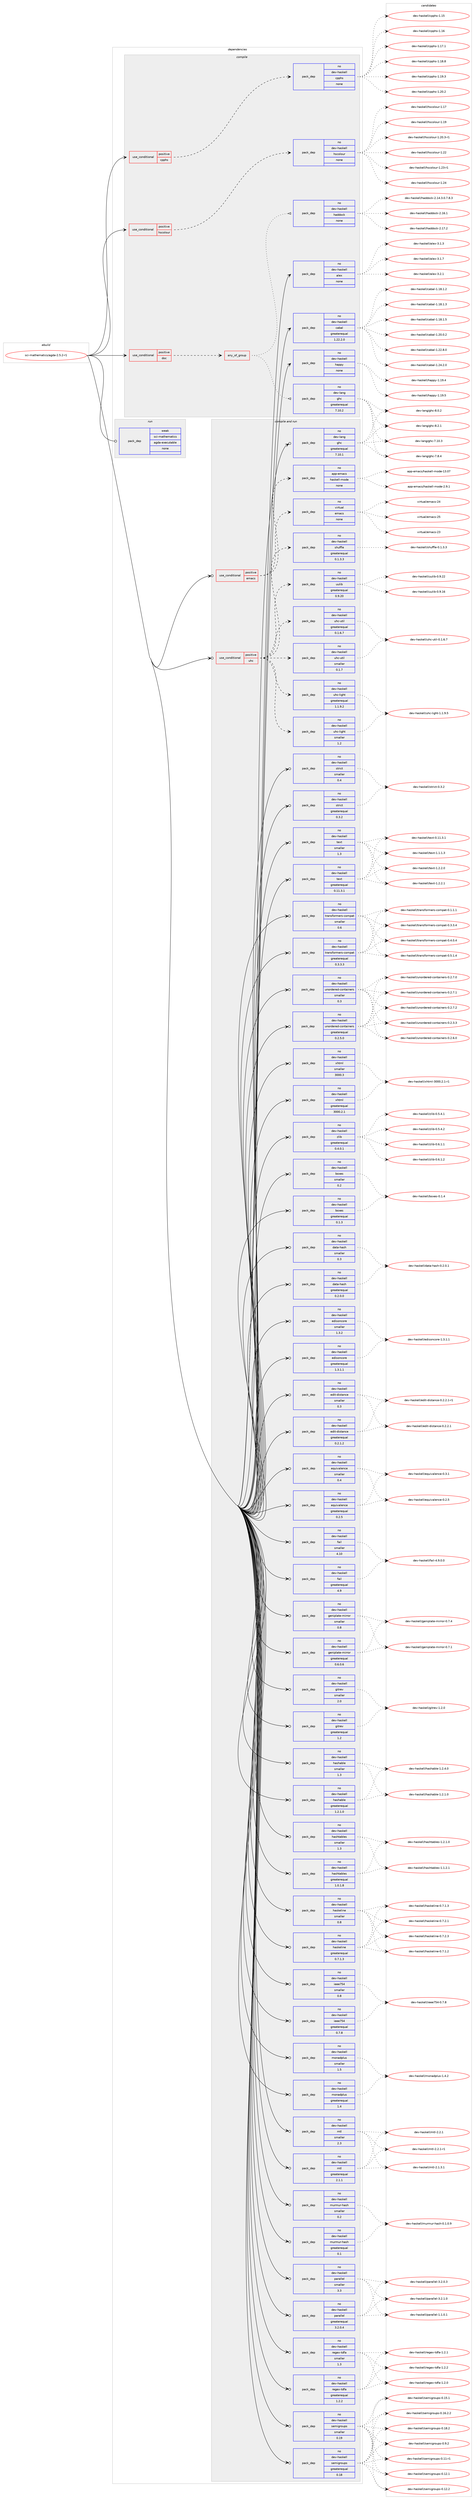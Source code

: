 digraph prolog {

# *************
# Graph options
# *************

newrank=true;
concentrate=true;
compound=true;
graph [rankdir=LR,fontname=Helvetica,fontsize=10,ranksep=1.5];#, ranksep=2.5, nodesep=0.2];
edge  [arrowhead=vee];
node  [fontname=Helvetica,fontsize=10];

# **********
# The ebuild
# **********

subgraph cluster_leftcol {
color=gray;
rank=same;
label=<<i>ebuild</i>>;
id [label="sci-mathematics/agda-2.5.2-r1", color=red, width=4, href="../sci-mathematics/agda-2.5.2-r1.svg"];
}

# ****************
# The dependencies
# ****************

subgraph cluster_midcol {
color=gray;
label=<<i>dependencies</i>>;
subgraph cluster_compile {
fillcolor="#eeeeee";
style=filled;
label=<<i>compile</i>>;
subgraph cond111259 {
dependency454657 [label=<<TABLE BORDER="0" CELLBORDER="1" CELLSPACING="0" CELLPADDING="4"><TR><TD ROWSPAN="3" CELLPADDING="10">use_conditional</TD></TR><TR><TD>positive</TD></TR><TR><TD>cpphs</TD></TR></TABLE>>, shape=none, color=red];
subgraph pack335450 {
dependency454658 [label=<<TABLE BORDER="0" CELLBORDER="1" CELLSPACING="0" CELLPADDING="4" WIDTH="220"><TR><TD ROWSPAN="6" CELLPADDING="30">pack_dep</TD></TR><TR><TD WIDTH="110">no</TD></TR><TR><TD>dev-haskell</TD></TR><TR><TD>cpphs</TD></TR><TR><TD>none</TD></TR><TR><TD></TD></TR></TABLE>>, shape=none, color=blue];
}
dependency454657:e -> dependency454658:w [weight=20,style="dashed",arrowhead="vee"];
}
id:e -> dependency454657:w [weight=20,style="solid",arrowhead="vee"];
subgraph cond111260 {
dependency454659 [label=<<TABLE BORDER="0" CELLBORDER="1" CELLSPACING="0" CELLPADDING="4"><TR><TD ROWSPAN="3" CELLPADDING="10">use_conditional</TD></TR><TR><TD>positive</TD></TR><TR><TD>doc</TD></TR></TABLE>>, shape=none, color=red];
subgraph any7699 {
dependency454660 [label=<<TABLE BORDER="0" CELLBORDER="1" CELLSPACING="0" CELLPADDING="4"><TR><TD CELLPADDING="10">any_of_group</TD></TR></TABLE>>, shape=none, color=red];subgraph pack335451 {
dependency454661 [label=<<TABLE BORDER="0" CELLBORDER="1" CELLSPACING="0" CELLPADDING="4" WIDTH="220"><TR><TD ROWSPAN="6" CELLPADDING="30">pack_dep</TD></TR><TR><TD WIDTH="110">no</TD></TR><TR><TD>dev-haskell</TD></TR><TR><TD>haddock</TD></TR><TR><TD>none</TD></TR><TR><TD></TD></TR></TABLE>>, shape=none, color=blue];
}
dependency454660:e -> dependency454661:w [weight=20,style="dotted",arrowhead="oinv"];
subgraph pack335452 {
dependency454662 [label=<<TABLE BORDER="0" CELLBORDER="1" CELLSPACING="0" CELLPADDING="4" WIDTH="220"><TR><TD ROWSPAN="6" CELLPADDING="30">pack_dep</TD></TR><TR><TD WIDTH="110">no</TD></TR><TR><TD>dev-lang</TD></TR><TR><TD>ghc</TD></TR><TR><TD>greaterequal</TD></TR><TR><TD>7.10.2</TD></TR></TABLE>>, shape=none, color=blue];
}
dependency454660:e -> dependency454662:w [weight=20,style="dotted",arrowhead="oinv"];
}
dependency454659:e -> dependency454660:w [weight=20,style="dashed",arrowhead="vee"];
}
id:e -> dependency454659:w [weight=20,style="solid",arrowhead="vee"];
subgraph cond111261 {
dependency454663 [label=<<TABLE BORDER="0" CELLBORDER="1" CELLSPACING="0" CELLPADDING="4"><TR><TD ROWSPAN="3" CELLPADDING="10">use_conditional</TD></TR><TR><TD>positive</TD></TR><TR><TD>hscolour</TD></TR></TABLE>>, shape=none, color=red];
subgraph pack335453 {
dependency454664 [label=<<TABLE BORDER="0" CELLBORDER="1" CELLSPACING="0" CELLPADDING="4" WIDTH="220"><TR><TD ROWSPAN="6" CELLPADDING="30">pack_dep</TD></TR><TR><TD WIDTH="110">no</TD></TR><TR><TD>dev-haskell</TD></TR><TR><TD>hscolour</TD></TR><TR><TD>none</TD></TR><TR><TD></TD></TR></TABLE>>, shape=none, color=blue];
}
dependency454663:e -> dependency454664:w [weight=20,style="dashed",arrowhead="vee"];
}
id:e -> dependency454663:w [weight=20,style="solid",arrowhead="vee"];
subgraph pack335454 {
dependency454665 [label=<<TABLE BORDER="0" CELLBORDER="1" CELLSPACING="0" CELLPADDING="4" WIDTH="220"><TR><TD ROWSPAN="6" CELLPADDING="30">pack_dep</TD></TR><TR><TD WIDTH="110">no</TD></TR><TR><TD>dev-haskell</TD></TR><TR><TD>alex</TD></TR><TR><TD>none</TD></TR><TR><TD></TD></TR></TABLE>>, shape=none, color=blue];
}
id:e -> dependency454665:w [weight=20,style="solid",arrowhead="vee"];
subgraph pack335455 {
dependency454666 [label=<<TABLE BORDER="0" CELLBORDER="1" CELLSPACING="0" CELLPADDING="4" WIDTH="220"><TR><TD ROWSPAN="6" CELLPADDING="30">pack_dep</TD></TR><TR><TD WIDTH="110">no</TD></TR><TR><TD>dev-haskell</TD></TR><TR><TD>cabal</TD></TR><TR><TD>greaterequal</TD></TR><TR><TD>1.22.2.0</TD></TR></TABLE>>, shape=none, color=blue];
}
id:e -> dependency454666:w [weight=20,style="solid",arrowhead="vee"];
subgraph pack335456 {
dependency454667 [label=<<TABLE BORDER="0" CELLBORDER="1" CELLSPACING="0" CELLPADDING="4" WIDTH="220"><TR><TD ROWSPAN="6" CELLPADDING="30">pack_dep</TD></TR><TR><TD WIDTH="110">no</TD></TR><TR><TD>dev-haskell</TD></TR><TR><TD>happy</TD></TR><TR><TD>none</TD></TR><TR><TD></TD></TR></TABLE>>, shape=none, color=blue];
}
id:e -> dependency454667:w [weight=20,style="solid",arrowhead="vee"];
}
subgraph cluster_compileandrun {
fillcolor="#eeeeee";
style=filled;
label=<<i>compile and run</i>>;
subgraph cond111262 {
dependency454668 [label=<<TABLE BORDER="0" CELLBORDER="1" CELLSPACING="0" CELLPADDING="4"><TR><TD ROWSPAN="3" CELLPADDING="10">use_conditional</TD></TR><TR><TD>positive</TD></TR><TR><TD>emacs</TD></TR></TABLE>>, shape=none, color=red];
subgraph pack335457 {
dependency454669 [label=<<TABLE BORDER="0" CELLBORDER="1" CELLSPACING="0" CELLPADDING="4" WIDTH="220"><TR><TD ROWSPAN="6" CELLPADDING="30">pack_dep</TD></TR><TR><TD WIDTH="110">no</TD></TR><TR><TD>app-emacs</TD></TR><TR><TD>haskell-mode</TD></TR><TR><TD>none</TD></TR><TR><TD></TD></TR></TABLE>>, shape=none, color=blue];
}
dependency454668:e -> dependency454669:w [weight=20,style="dashed",arrowhead="vee"];
subgraph pack335458 {
dependency454670 [label=<<TABLE BORDER="0" CELLBORDER="1" CELLSPACING="0" CELLPADDING="4" WIDTH="220"><TR><TD ROWSPAN="6" CELLPADDING="30">pack_dep</TD></TR><TR><TD WIDTH="110">no</TD></TR><TR><TD>virtual</TD></TR><TR><TD>emacs</TD></TR><TR><TD>none</TD></TR><TR><TD></TD></TR></TABLE>>, shape=none, color=blue];
}
dependency454668:e -> dependency454670:w [weight=20,style="dashed",arrowhead="vee"];
}
id:e -> dependency454668:w [weight=20,style="solid",arrowhead="odotvee"];
subgraph cond111263 {
dependency454671 [label=<<TABLE BORDER="0" CELLBORDER="1" CELLSPACING="0" CELLPADDING="4"><TR><TD ROWSPAN="3" CELLPADDING="10">use_conditional</TD></TR><TR><TD>positive</TD></TR><TR><TD>uhc</TD></TR></TABLE>>, shape=none, color=red];
subgraph pack335459 {
dependency454672 [label=<<TABLE BORDER="0" CELLBORDER="1" CELLSPACING="0" CELLPADDING="4" WIDTH="220"><TR><TD ROWSPAN="6" CELLPADDING="30">pack_dep</TD></TR><TR><TD WIDTH="110">no</TD></TR><TR><TD>dev-haskell</TD></TR><TR><TD>shuffle</TD></TR><TR><TD>greaterequal</TD></TR><TR><TD>0.1.3.3</TD></TR></TABLE>>, shape=none, color=blue];
}
dependency454671:e -> dependency454672:w [weight=20,style="dashed",arrowhead="vee"];
subgraph pack335460 {
dependency454673 [label=<<TABLE BORDER="0" CELLBORDER="1" CELLSPACING="0" CELLPADDING="4" WIDTH="220"><TR><TD ROWSPAN="6" CELLPADDING="30">pack_dep</TD></TR><TR><TD WIDTH="110">no</TD></TR><TR><TD>dev-haskell</TD></TR><TR><TD>uhc-light</TD></TR><TR><TD>greaterequal</TD></TR><TR><TD>1.1.9.2</TD></TR></TABLE>>, shape=none, color=blue];
}
dependency454671:e -> dependency454673:w [weight=20,style="dashed",arrowhead="vee"];
subgraph pack335461 {
dependency454674 [label=<<TABLE BORDER="0" CELLBORDER="1" CELLSPACING="0" CELLPADDING="4" WIDTH="220"><TR><TD ROWSPAN="6" CELLPADDING="30">pack_dep</TD></TR><TR><TD WIDTH="110">no</TD></TR><TR><TD>dev-haskell</TD></TR><TR><TD>uhc-light</TD></TR><TR><TD>smaller</TD></TR><TR><TD>1.2</TD></TR></TABLE>>, shape=none, color=blue];
}
dependency454671:e -> dependency454674:w [weight=20,style="dashed",arrowhead="vee"];
subgraph pack335462 {
dependency454675 [label=<<TABLE BORDER="0" CELLBORDER="1" CELLSPACING="0" CELLPADDING="4" WIDTH="220"><TR><TD ROWSPAN="6" CELLPADDING="30">pack_dep</TD></TR><TR><TD WIDTH="110">no</TD></TR><TR><TD>dev-haskell</TD></TR><TR><TD>uhc-util</TD></TR><TR><TD>greaterequal</TD></TR><TR><TD>0.1.6.7</TD></TR></TABLE>>, shape=none, color=blue];
}
dependency454671:e -> dependency454675:w [weight=20,style="dashed",arrowhead="vee"];
subgraph pack335463 {
dependency454676 [label=<<TABLE BORDER="0" CELLBORDER="1" CELLSPACING="0" CELLPADDING="4" WIDTH="220"><TR><TD ROWSPAN="6" CELLPADDING="30">pack_dep</TD></TR><TR><TD WIDTH="110">no</TD></TR><TR><TD>dev-haskell</TD></TR><TR><TD>uhc-util</TD></TR><TR><TD>smaller</TD></TR><TR><TD>0.1.7</TD></TR></TABLE>>, shape=none, color=blue];
}
dependency454671:e -> dependency454676:w [weight=20,style="dashed",arrowhead="vee"];
subgraph pack335464 {
dependency454677 [label=<<TABLE BORDER="0" CELLBORDER="1" CELLSPACING="0" CELLPADDING="4" WIDTH="220"><TR><TD ROWSPAN="6" CELLPADDING="30">pack_dep</TD></TR><TR><TD WIDTH="110">no</TD></TR><TR><TD>dev-haskell</TD></TR><TR><TD>uulib</TD></TR><TR><TD>greaterequal</TD></TR><TR><TD>0.9.20</TD></TR></TABLE>>, shape=none, color=blue];
}
dependency454671:e -> dependency454677:w [weight=20,style="dashed",arrowhead="vee"];
}
id:e -> dependency454671:w [weight=20,style="solid",arrowhead="odotvee"];
subgraph pack335465 {
dependency454678 [label=<<TABLE BORDER="0" CELLBORDER="1" CELLSPACING="0" CELLPADDING="4" WIDTH="220"><TR><TD ROWSPAN="6" CELLPADDING="30">pack_dep</TD></TR><TR><TD WIDTH="110">no</TD></TR><TR><TD>dev-haskell</TD></TR><TR><TD>boxes</TD></TR><TR><TD>greaterequal</TD></TR><TR><TD>0.1.3</TD></TR></TABLE>>, shape=none, color=blue];
}
id:e -> dependency454678:w [weight=20,style="solid",arrowhead="odotvee"];
subgraph pack335466 {
dependency454679 [label=<<TABLE BORDER="0" CELLBORDER="1" CELLSPACING="0" CELLPADDING="4" WIDTH="220"><TR><TD ROWSPAN="6" CELLPADDING="30">pack_dep</TD></TR><TR><TD WIDTH="110">no</TD></TR><TR><TD>dev-haskell</TD></TR><TR><TD>boxes</TD></TR><TR><TD>smaller</TD></TR><TR><TD>0.2</TD></TR></TABLE>>, shape=none, color=blue];
}
id:e -> dependency454679:w [weight=20,style="solid",arrowhead="odotvee"];
subgraph pack335467 {
dependency454680 [label=<<TABLE BORDER="0" CELLBORDER="1" CELLSPACING="0" CELLPADDING="4" WIDTH="220"><TR><TD ROWSPAN="6" CELLPADDING="30">pack_dep</TD></TR><TR><TD WIDTH="110">no</TD></TR><TR><TD>dev-haskell</TD></TR><TR><TD>data-hash</TD></TR><TR><TD>greaterequal</TD></TR><TR><TD>0.2.0.0</TD></TR></TABLE>>, shape=none, color=blue];
}
id:e -> dependency454680:w [weight=20,style="solid",arrowhead="odotvee"];
subgraph pack335468 {
dependency454681 [label=<<TABLE BORDER="0" CELLBORDER="1" CELLSPACING="0" CELLPADDING="4" WIDTH="220"><TR><TD ROWSPAN="6" CELLPADDING="30">pack_dep</TD></TR><TR><TD WIDTH="110">no</TD></TR><TR><TD>dev-haskell</TD></TR><TR><TD>data-hash</TD></TR><TR><TD>smaller</TD></TR><TR><TD>0.3</TD></TR></TABLE>>, shape=none, color=blue];
}
id:e -> dependency454681:w [weight=20,style="solid",arrowhead="odotvee"];
subgraph pack335469 {
dependency454682 [label=<<TABLE BORDER="0" CELLBORDER="1" CELLSPACING="0" CELLPADDING="4" WIDTH="220"><TR><TD ROWSPAN="6" CELLPADDING="30">pack_dep</TD></TR><TR><TD WIDTH="110">no</TD></TR><TR><TD>dev-haskell</TD></TR><TR><TD>edisoncore</TD></TR><TR><TD>greaterequal</TD></TR><TR><TD>1.3.1.1</TD></TR></TABLE>>, shape=none, color=blue];
}
id:e -> dependency454682:w [weight=20,style="solid",arrowhead="odotvee"];
subgraph pack335470 {
dependency454683 [label=<<TABLE BORDER="0" CELLBORDER="1" CELLSPACING="0" CELLPADDING="4" WIDTH="220"><TR><TD ROWSPAN="6" CELLPADDING="30">pack_dep</TD></TR><TR><TD WIDTH="110">no</TD></TR><TR><TD>dev-haskell</TD></TR><TR><TD>edisoncore</TD></TR><TR><TD>smaller</TD></TR><TR><TD>1.3.2</TD></TR></TABLE>>, shape=none, color=blue];
}
id:e -> dependency454683:w [weight=20,style="solid",arrowhead="odotvee"];
subgraph pack335471 {
dependency454684 [label=<<TABLE BORDER="0" CELLBORDER="1" CELLSPACING="0" CELLPADDING="4" WIDTH="220"><TR><TD ROWSPAN="6" CELLPADDING="30">pack_dep</TD></TR><TR><TD WIDTH="110">no</TD></TR><TR><TD>dev-haskell</TD></TR><TR><TD>edit-distance</TD></TR><TR><TD>greaterequal</TD></TR><TR><TD>0.2.1.2</TD></TR></TABLE>>, shape=none, color=blue];
}
id:e -> dependency454684:w [weight=20,style="solid",arrowhead="odotvee"];
subgraph pack335472 {
dependency454685 [label=<<TABLE BORDER="0" CELLBORDER="1" CELLSPACING="0" CELLPADDING="4" WIDTH="220"><TR><TD ROWSPAN="6" CELLPADDING="30">pack_dep</TD></TR><TR><TD WIDTH="110">no</TD></TR><TR><TD>dev-haskell</TD></TR><TR><TD>edit-distance</TD></TR><TR><TD>smaller</TD></TR><TR><TD>0.3</TD></TR></TABLE>>, shape=none, color=blue];
}
id:e -> dependency454685:w [weight=20,style="solid",arrowhead="odotvee"];
subgraph pack335473 {
dependency454686 [label=<<TABLE BORDER="0" CELLBORDER="1" CELLSPACING="0" CELLPADDING="4" WIDTH="220"><TR><TD ROWSPAN="6" CELLPADDING="30">pack_dep</TD></TR><TR><TD WIDTH="110">no</TD></TR><TR><TD>dev-haskell</TD></TR><TR><TD>equivalence</TD></TR><TR><TD>greaterequal</TD></TR><TR><TD>0.2.5</TD></TR></TABLE>>, shape=none, color=blue];
}
id:e -> dependency454686:w [weight=20,style="solid",arrowhead="odotvee"];
subgraph pack335474 {
dependency454687 [label=<<TABLE BORDER="0" CELLBORDER="1" CELLSPACING="0" CELLPADDING="4" WIDTH="220"><TR><TD ROWSPAN="6" CELLPADDING="30">pack_dep</TD></TR><TR><TD WIDTH="110">no</TD></TR><TR><TD>dev-haskell</TD></TR><TR><TD>equivalence</TD></TR><TR><TD>smaller</TD></TR><TR><TD>0.4</TD></TR></TABLE>>, shape=none, color=blue];
}
id:e -> dependency454687:w [weight=20,style="solid",arrowhead="odotvee"];
subgraph pack335475 {
dependency454688 [label=<<TABLE BORDER="0" CELLBORDER="1" CELLSPACING="0" CELLPADDING="4" WIDTH="220"><TR><TD ROWSPAN="6" CELLPADDING="30">pack_dep</TD></TR><TR><TD WIDTH="110">no</TD></TR><TR><TD>dev-haskell</TD></TR><TR><TD>fail</TD></TR><TR><TD>greaterequal</TD></TR><TR><TD>4.9</TD></TR></TABLE>>, shape=none, color=blue];
}
id:e -> dependency454688:w [weight=20,style="solid",arrowhead="odotvee"];
subgraph pack335476 {
dependency454689 [label=<<TABLE BORDER="0" CELLBORDER="1" CELLSPACING="0" CELLPADDING="4" WIDTH="220"><TR><TD ROWSPAN="6" CELLPADDING="30">pack_dep</TD></TR><TR><TD WIDTH="110">no</TD></TR><TR><TD>dev-haskell</TD></TR><TR><TD>fail</TD></TR><TR><TD>smaller</TD></TR><TR><TD>4.10</TD></TR></TABLE>>, shape=none, color=blue];
}
id:e -> dependency454689:w [weight=20,style="solid",arrowhead="odotvee"];
subgraph pack335477 {
dependency454690 [label=<<TABLE BORDER="0" CELLBORDER="1" CELLSPACING="0" CELLPADDING="4" WIDTH="220"><TR><TD ROWSPAN="6" CELLPADDING="30">pack_dep</TD></TR><TR><TD WIDTH="110">no</TD></TR><TR><TD>dev-haskell</TD></TR><TR><TD>geniplate-mirror</TD></TR><TR><TD>greaterequal</TD></TR><TR><TD>0.6.0.6</TD></TR></TABLE>>, shape=none, color=blue];
}
id:e -> dependency454690:w [weight=20,style="solid",arrowhead="odotvee"];
subgraph pack335478 {
dependency454691 [label=<<TABLE BORDER="0" CELLBORDER="1" CELLSPACING="0" CELLPADDING="4" WIDTH="220"><TR><TD ROWSPAN="6" CELLPADDING="30">pack_dep</TD></TR><TR><TD WIDTH="110">no</TD></TR><TR><TD>dev-haskell</TD></TR><TR><TD>geniplate-mirror</TD></TR><TR><TD>smaller</TD></TR><TR><TD>0.8</TD></TR></TABLE>>, shape=none, color=blue];
}
id:e -> dependency454691:w [weight=20,style="solid",arrowhead="odotvee"];
subgraph pack335479 {
dependency454692 [label=<<TABLE BORDER="0" CELLBORDER="1" CELLSPACING="0" CELLPADDING="4" WIDTH="220"><TR><TD ROWSPAN="6" CELLPADDING="30">pack_dep</TD></TR><TR><TD WIDTH="110">no</TD></TR><TR><TD>dev-haskell</TD></TR><TR><TD>gitrev</TD></TR><TR><TD>greaterequal</TD></TR><TR><TD>1.2</TD></TR></TABLE>>, shape=none, color=blue];
}
id:e -> dependency454692:w [weight=20,style="solid",arrowhead="odotvee"];
subgraph pack335480 {
dependency454693 [label=<<TABLE BORDER="0" CELLBORDER="1" CELLSPACING="0" CELLPADDING="4" WIDTH="220"><TR><TD ROWSPAN="6" CELLPADDING="30">pack_dep</TD></TR><TR><TD WIDTH="110">no</TD></TR><TR><TD>dev-haskell</TD></TR><TR><TD>gitrev</TD></TR><TR><TD>smaller</TD></TR><TR><TD>2.0</TD></TR></TABLE>>, shape=none, color=blue];
}
id:e -> dependency454693:w [weight=20,style="solid",arrowhead="odotvee"];
subgraph pack335481 {
dependency454694 [label=<<TABLE BORDER="0" CELLBORDER="1" CELLSPACING="0" CELLPADDING="4" WIDTH="220"><TR><TD ROWSPAN="6" CELLPADDING="30">pack_dep</TD></TR><TR><TD WIDTH="110">no</TD></TR><TR><TD>dev-haskell</TD></TR><TR><TD>hashable</TD></TR><TR><TD>greaterequal</TD></TR><TR><TD>1.2.1.0</TD></TR></TABLE>>, shape=none, color=blue];
}
id:e -> dependency454694:w [weight=20,style="solid",arrowhead="odotvee"];
subgraph pack335482 {
dependency454695 [label=<<TABLE BORDER="0" CELLBORDER="1" CELLSPACING="0" CELLPADDING="4" WIDTH="220"><TR><TD ROWSPAN="6" CELLPADDING="30">pack_dep</TD></TR><TR><TD WIDTH="110">no</TD></TR><TR><TD>dev-haskell</TD></TR><TR><TD>hashable</TD></TR><TR><TD>smaller</TD></TR><TR><TD>1.3</TD></TR></TABLE>>, shape=none, color=blue];
}
id:e -> dependency454695:w [weight=20,style="solid",arrowhead="odotvee"];
subgraph pack335483 {
dependency454696 [label=<<TABLE BORDER="0" CELLBORDER="1" CELLSPACING="0" CELLPADDING="4" WIDTH="220"><TR><TD ROWSPAN="6" CELLPADDING="30">pack_dep</TD></TR><TR><TD WIDTH="110">no</TD></TR><TR><TD>dev-haskell</TD></TR><TR><TD>hashtables</TD></TR><TR><TD>greaterequal</TD></TR><TR><TD>1.0.1.8</TD></TR></TABLE>>, shape=none, color=blue];
}
id:e -> dependency454696:w [weight=20,style="solid",arrowhead="odotvee"];
subgraph pack335484 {
dependency454697 [label=<<TABLE BORDER="0" CELLBORDER="1" CELLSPACING="0" CELLPADDING="4" WIDTH="220"><TR><TD ROWSPAN="6" CELLPADDING="30">pack_dep</TD></TR><TR><TD WIDTH="110">no</TD></TR><TR><TD>dev-haskell</TD></TR><TR><TD>hashtables</TD></TR><TR><TD>smaller</TD></TR><TR><TD>1.3</TD></TR></TABLE>>, shape=none, color=blue];
}
id:e -> dependency454697:w [weight=20,style="solid",arrowhead="odotvee"];
subgraph pack335485 {
dependency454698 [label=<<TABLE BORDER="0" CELLBORDER="1" CELLSPACING="0" CELLPADDING="4" WIDTH="220"><TR><TD ROWSPAN="6" CELLPADDING="30">pack_dep</TD></TR><TR><TD WIDTH="110">no</TD></TR><TR><TD>dev-haskell</TD></TR><TR><TD>haskeline</TD></TR><TR><TD>greaterequal</TD></TR><TR><TD>0.7.1.3</TD></TR></TABLE>>, shape=none, color=blue];
}
id:e -> dependency454698:w [weight=20,style="solid",arrowhead="odotvee"];
subgraph pack335486 {
dependency454699 [label=<<TABLE BORDER="0" CELLBORDER="1" CELLSPACING="0" CELLPADDING="4" WIDTH="220"><TR><TD ROWSPAN="6" CELLPADDING="30">pack_dep</TD></TR><TR><TD WIDTH="110">no</TD></TR><TR><TD>dev-haskell</TD></TR><TR><TD>haskeline</TD></TR><TR><TD>smaller</TD></TR><TR><TD>0.8</TD></TR></TABLE>>, shape=none, color=blue];
}
id:e -> dependency454699:w [weight=20,style="solid",arrowhead="odotvee"];
subgraph pack335487 {
dependency454700 [label=<<TABLE BORDER="0" CELLBORDER="1" CELLSPACING="0" CELLPADDING="4" WIDTH="220"><TR><TD ROWSPAN="6" CELLPADDING="30">pack_dep</TD></TR><TR><TD WIDTH="110">no</TD></TR><TR><TD>dev-haskell</TD></TR><TR><TD>ieee754</TD></TR><TR><TD>greaterequal</TD></TR><TR><TD>0.7.8</TD></TR></TABLE>>, shape=none, color=blue];
}
id:e -> dependency454700:w [weight=20,style="solid",arrowhead="odotvee"];
subgraph pack335488 {
dependency454701 [label=<<TABLE BORDER="0" CELLBORDER="1" CELLSPACING="0" CELLPADDING="4" WIDTH="220"><TR><TD ROWSPAN="6" CELLPADDING="30">pack_dep</TD></TR><TR><TD WIDTH="110">no</TD></TR><TR><TD>dev-haskell</TD></TR><TR><TD>ieee754</TD></TR><TR><TD>smaller</TD></TR><TR><TD>0.8</TD></TR></TABLE>>, shape=none, color=blue];
}
id:e -> dependency454701:w [weight=20,style="solid",arrowhead="odotvee"];
subgraph pack335489 {
dependency454702 [label=<<TABLE BORDER="0" CELLBORDER="1" CELLSPACING="0" CELLPADDING="4" WIDTH="220"><TR><TD ROWSPAN="6" CELLPADDING="30">pack_dep</TD></TR><TR><TD WIDTH="110">no</TD></TR><TR><TD>dev-haskell</TD></TR><TR><TD>monadplus</TD></TR><TR><TD>greaterequal</TD></TR><TR><TD>1.4</TD></TR></TABLE>>, shape=none, color=blue];
}
id:e -> dependency454702:w [weight=20,style="solid",arrowhead="odotvee"];
subgraph pack335490 {
dependency454703 [label=<<TABLE BORDER="0" CELLBORDER="1" CELLSPACING="0" CELLPADDING="4" WIDTH="220"><TR><TD ROWSPAN="6" CELLPADDING="30">pack_dep</TD></TR><TR><TD WIDTH="110">no</TD></TR><TR><TD>dev-haskell</TD></TR><TR><TD>monadplus</TD></TR><TR><TD>smaller</TD></TR><TR><TD>1.5</TD></TR></TABLE>>, shape=none, color=blue];
}
id:e -> dependency454703:w [weight=20,style="solid",arrowhead="odotvee"];
subgraph pack335491 {
dependency454704 [label=<<TABLE BORDER="0" CELLBORDER="1" CELLSPACING="0" CELLPADDING="4" WIDTH="220"><TR><TD ROWSPAN="6" CELLPADDING="30">pack_dep</TD></TR><TR><TD WIDTH="110">no</TD></TR><TR><TD>dev-haskell</TD></TR><TR><TD>mtl</TD></TR><TR><TD>greaterequal</TD></TR><TR><TD>2.1.1</TD></TR></TABLE>>, shape=none, color=blue];
}
id:e -> dependency454704:w [weight=20,style="solid",arrowhead="odotvee"];
subgraph pack335492 {
dependency454705 [label=<<TABLE BORDER="0" CELLBORDER="1" CELLSPACING="0" CELLPADDING="4" WIDTH="220"><TR><TD ROWSPAN="6" CELLPADDING="30">pack_dep</TD></TR><TR><TD WIDTH="110">no</TD></TR><TR><TD>dev-haskell</TD></TR><TR><TD>mtl</TD></TR><TR><TD>smaller</TD></TR><TR><TD>2.3</TD></TR></TABLE>>, shape=none, color=blue];
}
id:e -> dependency454705:w [weight=20,style="solid",arrowhead="odotvee"];
subgraph pack335493 {
dependency454706 [label=<<TABLE BORDER="0" CELLBORDER="1" CELLSPACING="0" CELLPADDING="4" WIDTH="220"><TR><TD ROWSPAN="6" CELLPADDING="30">pack_dep</TD></TR><TR><TD WIDTH="110">no</TD></TR><TR><TD>dev-haskell</TD></TR><TR><TD>murmur-hash</TD></TR><TR><TD>greaterequal</TD></TR><TR><TD>0.1</TD></TR></TABLE>>, shape=none, color=blue];
}
id:e -> dependency454706:w [weight=20,style="solid",arrowhead="odotvee"];
subgraph pack335494 {
dependency454707 [label=<<TABLE BORDER="0" CELLBORDER="1" CELLSPACING="0" CELLPADDING="4" WIDTH="220"><TR><TD ROWSPAN="6" CELLPADDING="30">pack_dep</TD></TR><TR><TD WIDTH="110">no</TD></TR><TR><TD>dev-haskell</TD></TR><TR><TD>murmur-hash</TD></TR><TR><TD>smaller</TD></TR><TR><TD>0.2</TD></TR></TABLE>>, shape=none, color=blue];
}
id:e -> dependency454707:w [weight=20,style="solid",arrowhead="odotvee"];
subgraph pack335495 {
dependency454708 [label=<<TABLE BORDER="0" CELLBORDER="1" CELLSPACING="0" CELLPADDING="4" WIDTH="220"><TR><TD ROWSPAN="6" CELLPADDING="30">pack_dep</TD></TR><TR><TD WIDTH="110">no</TD></TR><TR><TD>dev-haskell</TD></TR><TR><TD>parallel</TD></TR><TR><TD>greaterequal</TD></TR><TR><TD>3.2.0.4</TD></TR></TABLE>>, shape=none, color=blue];
}
id:e -> dependency454708:w [weight=20,style="solid",arrowhead="odotvee"];
subgraph pack335496 {
dependency454709 [label=<<TABLE BORDER="0" CELLBORDER="1" CELLSPACING="0" CELLPADDING="4" WIDTH="220"><TR><TD ROWSPAN="6" CELLPADDING="30">pack_dep</TD></TR><TR><TD WIDTH="110">no</TD></TR><TR><TD>dev-haskell</TD></TR><TR><TD>parallel</TD></TR><TR><TD>smaller</TD></TR><TR><TD>3.3</TD></TR></TABLE>>, shape=none, color=blue];
}
id:e -> dependency454709:w [weight=20,style="solid",arrowhead="odotvee"];
subgraph pack335497 {
dependency454710 [label=<<TABLE BORDER="0" CELLBORDER="1" CELLSPACING="0" CELLPADDING="4" WIDTH="220"><TR><TD ROWSPAN="6" CELLPADDING="30">pack_dep</TD></TR><TR><TD WIDTH="110">no</TD></TR><TR><TD>dev-haskell</TD></TR><TR><TD>regex-tdfa</TD></TR><TR><TD>greaterequal</TD></TR><TR><TD>1.2.2</TD></TR></TABLE>>, shape=none, color=blue];
}
id:e -> dependency454710:w [weight=20,style="solid",arrowhead="odotvee"];
subgraph pack335498 {
dependency454711 [label=<<TABLE BORDER="0" CELLBORDER="1" CELLSPACING="0" CELLPADDING="4" WIDTH="220"><TR><TD ROWSPAN="6" CELLPADDING="30">pack_dep</TD></TR><TR><TD WIDTH="110">no</TD></TR><TR><TD>dev-haskell</TD></TR><TR><TD>regex-tdfa</TD></TR><TR><TD>smaller</TD></TR><TR><TD>1.3</TD></TR></TABLE>>, shape=none, color=blue];
}
id:e -> dependency454711:w [weight=20,style="solid",arrowhead="odotvee"];
subgraph pack335499 {
dependency454712 [label=<<TABLE BORDER="0" CELLBORDER="1" CELLSPACING="0" CELLPADDING="4" WIDTH="220"><TR><TD ROWSPAN="6" CELLPADDING="30">pack_dep</TD></TR><TR><TD WIDTH="110">no</TD></TR><TR><TD>dev-haskell</TD></TR><TR><TD>semigroups</TD></TR><TR><TD>greaterequal</TD></TR><TR><TD>0.18</TD></TR></TABLE>>, shape=none, color=blue];
}
id:e -> dependency454712:w [weight=20,style="solid",arrowhead="odotvee"];
subgraph pack335500 {
dependency454713 [label=<<TABLE BORDER="0" CELLBORDER="1" CELLSPACING="0" CELLPADDING="4" WIDTH="220"><TR><TD ROWSPAN="6" CELLPADDING="30">pack_dep</TD></TR><TR><TD WIDTH="110">no</TD></TR><TR><TD>dev-haskell</TD></TR><TR><TD>semigroups</TD></TR><TR><TD>smaller</TD></TR><TR><TD>0.19</TD></TR></TABLE>>, shape=none, color=blue];
}
id:e -> dependency454713:w [weight=20,style="solid",arrowhead="odotvee"];
subgraph pack335501 {
dependency454714 [label=<<TABLE BORDER="0" CELLBORDER="1" CELLSPACING="0" CELLPADDING="4" WIDTH="220"><TR><TD ROWSPAN="6" CELLPADDING="30">pack_dep</TD></TR><TR><TD WIDTH="110">no</TD></TR><TR><TD>dev-haskell</TD></TR><TR><TD>strict</TD></TR><TR><TD>greaterequal</TD></TR><TR><TD>0.3.2</TD></TR></TABLE>>, shape=none, color=blue];
}
id:e -> dependency454714:w [weight=20,style="solid",arrowhead="odotvee"];
subgraph pack335502 {
dependency454715 [label=<<TABLE BORDER="0" CELLBORDER="1" CELLSPACING="0" CELLPADDING="4" WIDTH="220"><TR><TD ROWSPAN="6" CELLPADDING="30">pack_dep</TD></TR><TR><TD WIDTH="110">no</TD></TR><TR><TD>dev-haskell</TD></TR><TR><TD>strict</TD></TR><TR><TD>smaller</TD></TR><TR><TD>0.4</TD></TR></TABLE>>, shape=none, color=blue];
}
id:e -> dependency454715:w [weight=20,style="solid",arrowhead="odotvee"];
subgraph pack335503 {
dependency454716 [label=<<TABLE BORDER="0" CELLBORDER="1" CELLSPACING="0" CELLPADDING="4" WIDTH="220"><TR><TD ROWSPAN="6" CELLPADDING="30">pack_dep</TD></TR><TR><TD WIDTH="110">no</TD></TR><TR><TD>dev-haskell</TD></TR><TR><TD>text</TD></TR><TR><TD>greaterequal</TD></TR><TR><TD>0.11.3.1</TD></TR></TABLE>>, shape=none, color=blue];
}
id:e -> dependency454716:w [weight=20,style="solid",arrowhead="odotvee"];
subgraph pack335504 {
dependency454717 [label=<<TABLE BORDER="0" CELLBORDER="1" CELLSPACING="0" CELLPADDING="4" WIDTH="220"><TR><TD ROWSPAN="6" CELLPADDING="30">pack_dep</TD></TR><TR><TD WIDTH="110">no</TD></TR><TR><TD>dev-haskell</TD></TR><TR><TD>text</TD></TR><TR><TD>smaller</TD></TR><TR><TD>1.3</TD></TR></TABLE>>, shape=none, color=blue];
}
id:e -> dependency454717:w [weight=20,style="solid",arrowhead="odotvee"];
subgraph pack335505 {
dependency454718 [label=<<TABLE BORDER="0" CELLBORDER="1" CELLSPACING="0" CELLPADDING="4" WIDTH="220"><TR><TD ROWSPAN="6" CELLPADDING="30">pack_dep</TD></TR><TR><TD WIDTH="110">no</TD></TR><TR><TD>dev-haskell</TD></TR><TR><TD>transformers-compat</TD></TR><TR><TD>greaterequal</TD></TR><TR><TD>0.3.3.3</TD></TR></TABLE>>, shape=none, color=blue];
}
id:e -> dependency454718:w [weight=20,style="solid",arrowhead="odotvee"];
subgraph pack335506 {
dependency454719 [label=<<TABLE BORDER="0" CELLBORDER="1" CELLSPACING="0" CELLPADDING="4" WIDTH="220"><TR><TD ROWSPAN="6" CELLPADDING="30">pack_dep</TD></TR><TR><TD WIDTH="110">no</TD></TR><TR><TD>dev-haskell</TD></TR><TR><TD>transformers-compat</TD></TR><TR><TD>smaller</TD></TR><TR><TD>0.6</TD></TR></TABLE>>, shape=none, color=blue];
}
id:e -> dependency454719:w [weight=20,style="solid",arrowhead="odotvee"];
subgraph pack335507 {
dependency454720 [label=<<TABLE BORDER="0" CELLBORDER="1" CELLSPACING="0" CELLPADDING="4" WIDTH="220"><TR><TD ROWSPAN="6" CELLPADDING="30">pack_dep</TD></TR><TR><TD WIDTH="110">no</TD></TR><TR><TD>dev-haskell</TD></TR><TR><TD>unordered-containers</TD></TR><TR><TD>greaterequal</TD></TR><TR><TD>0.2.5.0</TD></TR></TABLE>>, shape=none, color=blue];
}
id:e -> dependency454720:w [weight=20,style="solid",arrowhead="odotvee"];
subgraph pack335508 {
dependency454721 [label=<<TABLE BORDER="0" CELLBORDER="1" CELLSPACING="0" CELLPADDING="4" WIDTH="220"><TR><TD ROWSPAN="6" CELLPADDING="30">pack_dep</TD></TR><TR><TD WIDTH="110">no</TD></TR><TR><TD>dev-haskell</TD></TR><TR><TD>unordered-containers</TD></TR><TR><TD>smaller</TD></TR><TR><TD>0.3</TD></TR></TABLE>>, shape=none, color=blue];
}
id:e -> dependency454721:w [weight=20,style="solid",arrowhead="odotvee"];
subgraph pack335509 {
dependency454722 [label=<<TABLE BORDER="0" CELLBORDER="1" CELLSPACING="0" CELLPADDING="4" WIDTH="220"><TR><TD ROWSPAN="6" CELLPADDING="30">pack_dep</TD></TR><TR><TD WIDTH="110">no</TD></TR><TR><TD>dev-haskell</TD></TR><TR><TD>xhtml</TD></TR><TR><TD>greaterequal</TD></TR><TR><TD>3000.2.1</TD></TR></TABLE>>, shape=none, color=blue];
}
id:e -> dependency454722:w [weight=20,style="solid",arrowhead="odotvee"];
subgraph pack335510 {
dependency454723 [label=<<TABLE BORDER="0" CELLBORDER="1" CELLSPACING="0" CELLPADDING="4" WIDTH="220"><TR><TD ROWSPAN="6" CELLPADDING="30">pack_dep</TD></TR><TR><TD WIDTH="110">no</TD></TR><TR><TD>dev-haskell</TD></TR><TR><TD>xhtml</TD></TR><TR><TD>smaller</TD></TR><TR><TD>3000.3</TD></TR></TABLE>>, shape=none, color=blue];
}
id:e -> dependency454723:w [weight=20,style="solid",arrowhead="odotvee"];
subgraph pack335511 {
dependency454724 [label=<<TABLE BORDER="0" CELLBORDER="1" CELLSPACING="0" CELLPADDING="4" WIDTH="220"><TR><TD ROWSPAN="6" CELLPADDING="30">pack_dep</TD></TR><TR><TD WIDTH="110">no</TD></TR><TR><TD>dev-haskell</TD></TR><TR><TD>zlib</TD></TR><TR><TD>greaterequal</TD></TR><TR><TD>0.4.0.1</TD></TR></TABLE>>, shape=none, color=blue];
}
id:e -> dependency454724:w [weight=20,style="solid",arrowhead="odotvee"];
subgraph pack335512 {
dependency454725 [label=<<TABLE BORDER="0" CELLBORDER="1" CELLSPACING="0" CELLPADDING="4" WIDTH="220"><TR><TD ROWSPAN="6" CELLPADDING="30">pack_dep</TD></TR><TR><TD WIDTH="110">no</TD></TR><TR><TD>dev-lang</TD></TR><TR><TD>ghc</TD></TR><TR><TD>greaterequal</TD></TR><TR><TD>7.10.1</TD></TR></TABLE>>, shape=none, color=blue];
}
id:e -> dependency454725:w [weight=20,style="solid",arrowhead="odotvee"];
}
subgraph cluster_run {
fillcolor="#eeeeee";
style=filled;
label=<<i>run</i>>;
subgraph pack335513 {
dependency454726 [label=<<TABLE BORDER="0" CELLBORDER="1" CELLSPACING="0" CELLPADDING="4" WIDTH="220"><TR><TD ROWSPAN="6" CELLPADDING="30">pack_dep</TD></TR><TR><TD WIDTH="110">weak</TD></TR><TR><TD>sci-mathematics</TD></TR><TR><TD>agda-executable</TD></TR><TR><TD>none</TD></TR><TR><TD></TD></TR></TABLE>>, shape=none, color=blue];
}
id:e -> dependency454726:w [weight=20,style="solid",arrowhead="odot"];
}
}

# **************
# The candidates
# **************

subgraph cluster_choices {
rank=same;
color=gray;
label=<<i>candidates</i>>;

subgraph choice335450 {
color=black;
nodesep=1;
choice100101118451049711510710110810847991121121041154549464953 [label="dev-haskell/cpphs-1.15", color=red, width=4,href="../dev-haskell/cpphs-1.15.svg"];
choice100101118451049711510710110810847991121121041154549464954 [label="dev-haskell/cpphs-1.16", color=red, width=4,href="../dev-haskell/cpphs-1.16.svg"];
choice1001011184510497115107101108108479911211210411545494649554649 [label="dev-haskell/cpphs-1.17.1", color=red, width=4,href="../dev-haskell/cpphs-1.17.1.svg"];
choice1001011184510497115107101108108479911211210411545494649564656 [label="dev-haskell/cpphs-1.18.8", color=red, width=4,href="../dev-haskell/cpphs-1.18.8.svg"];
choice1001011184510497115107101108108479911211210411545494649574651 [label="dev-haskell/cpphs-1.19.3", color=red, width=4,href="../dev-haskell/cpphs-1.19.3.svg"];
choice1001011184510497115107101108108479911211210411545494650484650 [label="dev-haskell/cpphs-1.20.2", color=red, width=4,href="../dev-haskell/cpphs-1.20.2.svg"];
dependency454658:e -> choice100101118451049711510710110810847991121121041154549464953:w [style=dotted,weight="100"];
dependency454658:e -> choice100101118451049711510710110810847991121121041154549464954:w [style=dotted,weight="100"];
dependency454658:e -> choice1001011184510497115107101108108479911211210411545494649554649:w [style=dotted,weight="100"];
dependency454658:e -> choice1001011184510497115107101108108479911211210411545494649564656:w [style=dotted,weight="100"];
dependency454658:e -> choice1001011184510497115107101108108479911211210411545494649574651:w [style=dotted,weight="100"];
dependency454658:e -> choice1001011184510497115107101108108479911211210411545494650484650:w [style=dotted,weight="100"];
}
subgraph choice335451 {
color=black;
nodesep=1;
choice1001011184510497115107101108108471049710010011199107455046495246514648465546564651 [label="dev-haskell/haddock-2.14.3.0.7.8.3", color=red, width=4,href="../dev-haskell/haddock-2.14.3.0.7.8.3.svg"];
choice100101118451049711510710110810847104971001001119910745504649544649 [label="dev-haskell/haddock-2.16.1", color=red, width=4,href="../dev-haskell/haddock-2.16.1.svg"];
choice100101118451049711510710110810847104971001001119910745504649554650 [label="dev-haskell/haddock-2.17.2", color=red, width=4,href="../dev-haskell/haddock-2.17.2.svg"];
dependency454661:e -> choice1001011184510497115107101108108471049710010011199107455046495246514648465546564651:w [style=dotted,weight="100"];
dependency454661:e -> choice100101118451049711510710110810847104971001001119910745504649544649:w [style=dotted,weight="100"];
dependency454661:e -> choice100101118451049711510710110810847104971001001119910745504649554650:w [style=dotted,weight="100"];
}
subgraph choice335452 {
color=black;
nodesep=1;
choice1001011184510897110103471031049945554649484651 [label="dev-lang/ghc-7.10.3", color=red, width=4,href="../dev-lang/ghc-7.10.3.svg"];
choice10010111845108971101034710310499455546564652 [label="dev-lang/ghc-7.8.4", color=red, width=4,href="../dev-lang/ghc-7.8.4.svg"];
choice10010111845108971101034710310499455646484650 [label="dev-lang/ghc-8.0.2", color=red, width=4,href="../dev-lang/ghc-8.0.2.svg"];
choice10010111845108971101034710310499455646504649 [label="dev-lang/ghc-8.2.1", color=red, width=4,href="../dev-lang/ghc-8.2.1.svg"];
dependency454662:e -> choice1001011184510897110103471031049945554649484651:w [style=dotted,weight="100"];
dependency454662:e -> choice10010111845108971101034710310499455546564652:w [style=dotted,weight="100"];
dependency454662:e -> choice10010111845108971101034710310499455646484650:w [style=dotted,weight="100"];
dependency454662:e -> choice10010111845108971101034710310499455646504649:w [style=dotted,weight="100"];
}
subgraph choice335453 {
color=black;
nodesep=1;
choice100101118451049711510710110810847104115991111081111171144549464955 [label="dev-haskell/hscolour-1.17", color=red, width=4,href="../dev-haskell/hscolour-1.17.svg"];
choice100101118451049711510710110810847104115991111081111171144549464957 [label="dev-haskell/hscolour-1.19", color=red, width=4,href="../dev-haskell/hscolour-1.19.svg"];
choice10010111845104971151071011081084710411599111108111117114454946504846514511449 [label="dev-haskell/hscolour-1.20.3-r1", color=red, width=4,href="../dev-haskell/hscolour-1.20.3-r1.svg"];
choice100101118451049711510710110810847104115991111081111171144549465050 [label="dev-haskell/hscolour-1.22", color=red, width=4,href="../dev-haskell/hscolour-1.22.svg"];
choice1001011184510497115107101108108471041159911110811111711445494650514511449 [label="dev-haskell/hscolour-1.23-r1", color=red, width=4,href="../dev-haskell/hscolour-1.23-r1.svg"];
choice100101118451049711510710110810847104115991111081111171144549465052 [label="dev-haskell/hscolour-1.24", color=red, width=4,href="../dev-haskell/hscolour-1.24.svg"];
dependency454664:e -> choice100101118451049711510710110810847104115991111081111171144549464955:w [style=dotted,weight="100"];
dependency454664:e -> choice100101118451049711510710110810847104115991111081111171144549464957:w [style=dotted,weight="100"];
dependency454664:e -> choice10010111845104971151071011081084710411599111108111117114454946504846514511449:w [style=dotted,weight="100"];
dependency454664:e -> choice100101118451049711510710110810847104115991111081111171144549465050:w [style=dotted,weight="100"];
dependency454664:e -> choice1001011184510497115107101108108471041159911110811111711445494650514511449:w [style=dotted,weight="100"];
dependency454664:e -> choice100101118451049711510710110810847104115991111081111171144549465052:w [style=dotted,weight="100"];
}
subgraph choice335454 {
color=black;
nodesep=1;
choice10010111845104971151071011081084797108101120455146494651 [label="dev-haskell/alex-3.1.3", color=red, width=4,href="../dev-haskell/alex-3.1.3.svg"];
choice10010111845104971151071011081084797108101120455146494655 [label="dev-haskell/alex-3.1.7", color=red, width=4,href="../dev-haskell/alex-3.1.7.svg"];
choice10010111845104971151071011081084797108101120455146504649 [label="dev-haskell/alex-3.2.1", color=red, width=4,href="../dev-haskell/alex-3.2.1.svg"];
dependency454665:e -> choice10010111845104971151071011081084797108101120455146494651:w [style=dotted,weight="100"];
dependency454665:e -> choice10010111845104971151071011081084797108101120455146494655:w [style=dotted,weight="100"];
dependency454665:e -> choice10010111845104971151071011081084797108101120455146504649:w [style=dotted,weight="100"];
}
subgraph choice335455 {
color=black;
nodesep=1;
choice10010111845104971151071011081084799979897108454946495646494650 [label="dev-haskell/cabal-1.18.1.2", color=red, width=4,href="../dev-haskell/cabal-1.18.1.2.svg"];
choice10010111845104971151071011081084799979897108454946495646494651 [label="dev-haskell/cabal-1.18.1.3", color=red, width=4,href="../dev-haskell/cabal-1.18.1.3.svg"];
choice10010111845104971151071011081084799979897108454946495646494653 [label="dev-haskell/cabal-1.18.1.5", color=red, width=4,href="../dev-haskell/cabal-1.18.1.5.svg"];
choice10010111845104971151071011081084799979897108454946504846484650 [label="dev-haskell/cabal-1.20.0.2", color=red, width=4,href="../dev-haskell/cabal-1.20.0.2.svg"];
choice10010111845104971151071011081084799979897108454946505046564648 [label="dev-haskell/cabal-1.22.8.0", color=red, width=4,href="../dev-haskell/cabal-1.22.8.0.svg"];
choice10010111845104971151071011081084799979897108454946505246504648 [label="dev-haskell/cabal-1.24.2.0", color=red, width=4,href="../dev-haskell/cabal-1.24.2.0.svg"];
dependency454666:e -> choice10010111845104971151071011081084799979897108454946495646494650:w [style=dotted,weight="100"];
dependency454666:e -> choice10010111845104971151071011081084799979897108454946495646494651:w [style=dotted,weight="100"];
dependency454666:e -> choice10010111845104971151071011081084799979897108454946495646494653:w [style=dotted,weight="100"];
dependency454666:e -> choice10010111845104971151071011081084799979897108454946504846484650:w [style=dotted,weight="100"];
dependency454666:e -> choice10010111845104971151071011081084799979897108454946505046564648:w [style=dotted,weight="100"];
dependency454666:e -> choice10010111845104971151071011081084799979897108454946505246504648:w [style=dotted,weight="100"];
}
subgraph choice335456 {
color=black;
nodesep=1;
choice1001011184510497115107101108108471049711211212145494649574652 [label="dev-haskell/happy-1.19.4", color=red, width=4,href="../dev-haskell/happy-1.19.4.svg"];
choice1001011184510497115107101108108471049711211212145494649574653 [label="dev-haskell/happy-1.19.5", color=red, width=4,href="../dev-haskell/happy-1.19.5.svg"];
dependency454667:e -> choice1001011184510497115107101108108471049711211212145494649574652:w [style=dotted,weight="100"];
dependency454667:e -> choice1001011184510497115107101108108471049711211212145494649574653:w [style=dotted,weight="100"];
}
subgraph choice335457 {
color=black;
nodesep=1;
choice97112112451011099799115471049711510710110810845109111100101454951464855 [label="app-emacs/haskell-mode-13.07", color=red, width=4,href="../app-emacs/haskell-mode-13.07.svg"];
choice97112112451011099799115471049711510710110810845109111100101455046574649 [label="app-emacs/haskell-mode-2.9.1", color=red, width=4,href="../app-emacs/haskell-mode-2.9.1.svg"];
dependency454669:e -> choice97112112451011099799115471049711510710110810845109111100101454951464855:w [style=dotted,weight="100"];
dependency454669:e -> choice97112112451011099799115471049711510710110810845109111100101455046574649:w [style=dotted,weight="100"];
}
subgraph choice335458 {
color=black;
nodesep=1;
choice11810511411611797108471011099799115455051 [label="virtual/emacs-23", color=red, width=4,href="../virtual/emacs-23.svg"];
choice11810511411611797108471011099799115455052 [label="virtual/emacs-24", color=red, width=4,href="../virtual/emacs-24.svg"];
choice11810511411611797108471011099799115455053 [label="virtual/emacs-25", color=red, width=4,href="../virtual/emacs-25.svg"];
dependency454670:e -> choice11810511411611797108471011099799115455051:w [style=dotted,weight="100"];
dependency454670:e -> choice11810511411611797108471011099799115455052:w [style=dotted,weight="100"];
dependency454670:e -> choice11810511411611797108471011099799115455053:w [style=dotted,weight="100"];
}
subgraph choice335459 {
color=black;
nodesep=1;
choice1001011184510497115107101108108471151041171021021081014548464946514651 [label="dev-haskell/shuffle-0.1.3.3", color=red, width=4,href="../dev-haskell/shuffle-0.1.3.3.svg"];
dependency454672:e -> choice1001011184510497115107101108108471151041171021021081014548464946514651:w [style=dotted,weight="100"];
}
subgraph choice335460 {
color=black;
nodesep=1;
choice10010111845104971151071011081084711710499451081051031041164549464946574653 [label="dev-haskell/uhc-light-1.1.9.5", color=red, width=4,href="../dev-haskell/uhc-light-1.1.9.5.svg"];
dependency454673:e -> choice10010111845104971151071011081084711710499451081051031041164549464946574653:w [style=dotted,weight="100"];
}
subgraph choice335461 {
color=black;
nodesep=1;
choice10010111845104971151071011081084711710499451081051031041164549464946574653 [label="dev-haskell/uhc-light-1.1.9.5", color=red, width=4,href="../dev-haskell/uhc-light-1.1.9.5.svg"];
dependency454674:e -> choice10010111845104971151071011081084711710499451081051031041164549464946574653:w [style=dotted,weight="100"];
}
subgraph choice335462 {
color=black;
nodesep=1;
choice10010111845104971151071011081084711710499451171161051084548464946544655 [label="dev-haskell/uhc-util-0.1.6.7", color=red, width=4,href="../dev-haskell/uhc-util-0.1.6.7.svg"];
dependency454675:e -> choice10010111845104971151071011081084711710499451171161051084548464946544655:w [style=dotted,weight="100"];
}
subgraph choice335463 {
color=black;
nodesep=1;
choice10010111845104971151071011081084711710499451171161051084548464946544655 [label="dev-haskell/uhc-util-0.1.6.7", color=red, width=4,href="../dev-haskell/uhc-util-0.1.6.7.svg"];
dependency454676:e -> choice10010111845104971151071011081084711710499451171161051084548464946544655:w [style=dotted,weight="100"];
}
subgraph choice335464 {
color=black;
nodesep=1;
choice1001011184510497115107101108108471171171081059845484657464954 [label="dev-haskell/uulib-0.9.16", color=red, width=4,href="../dev-haskell/uulib-0.9.16.svg"];
choice1001011184510497115107101108108471171171081059845484657465050 [label="dev-haskell/uulib-0.9.22", color=red, width=4,href="../dev-haskell/uulib-0.9.22.svg"];
dependency454677:e -> choice1001011184510497115107101108108471171171081059845484657464954:w [style=dotted,weight="100"];
dependency454677:e -> choice1001011184510497115107101108108471171171081059845484657465050:w [style=dotted,weight="100"];
}
subgraph choice335465 {
color=black;
nodesep=1;
choice10010111845104971151071011081084798111120101115454846494652 [label="dev-haskell/boxes-0.1.4", color=red, width=4,href="../dev-haskell/boxes-0.1.4.svg"];
dependency454678:e -> choice10010111845104971151071011081084798111120101115454846494652:w [style=dotted,weight="100"];
}
subgraph choice335466 {
color=black;
nodesep=1;
choice10010111845104971151071011081084798111120101115454846494652 [label="dev-haskell/boxes-0.1.4", color=red, width=4,href="../dev-haskell/boxes-0.1.4.svg"];
dependency454679:e -> choice10010111845104971151071011081084798111120101115454846494652:w [style=dotted,weight="100"];
}
subgraph choice335467 {
color=black;
nodesep=1;
choice100101118451049711510710110810847100971169745104971151044548465046484649 [label="dev-haskell/data-hash-0.2.0.1", color=red, width=4,href="../dev-haskell/data-hash-0.2.0.1.svg"];
dependency454680:e -> choice100101118451049711510710110810847100971169745104971151044548465046484649:w [style=dotted,weight="100"];
}
subgraph choice335468 {
color=black;
nodesep=1;
choice100101118451049711510710110810847100971169745104971151044548465046484649 [label="dev-haskell/data-hash-0.2.0.1", color=red, width=4,href="../dev-haskell/data-hash-0.2.0.1.svg"];
dependency454681:e -> choice100101118451049711510710110810847100971169745104971151044548465046484649:w [style=dotted,weight="100"];
}
subgraph choice335469 {
color=black;
nodesep=1;
choice100101118451049711510710110810847101100105115111110991111141014549465146494649 [label="dev-haskell/edisoncore-1.3.1.1", color=red, width=4,href="../dev-haskell/edisoncore-1.3.1.1.svg"];
dependency454682:e -> choice100101118451049711510710110810847101100105115111110991111141014549465146494649:w [style=dotted,weight="100"];
}
subgraph choice335470 {
color=black;
nodesep=1;
choice100101118451049711510710110810847101100105115111110991111141014549465146494649 [label="dev-haskell/edisoncore-1.3.1.1", color=red, width=4,href="../dev-haskell/edisoncore-1.3.1.1.svg"];
dependency454683:e -> choice100101118451049711510710110810847101100105115111110991111141014549465146494649:w [style=dotted,weight="100"];
}
subgraph choice335471 {
color=black;
nodesep=1;
choice1001011184510497115107101108108471011001051164510010511511697110991014548465046504649 [label="dev-haskell/edit-distance-0.2.2.1", color=red, width=4,href="../dev-haskell/edit-distance-0.2.2.1.svg"];
choice10010111845104971151071011081084710110010511645100105115116971109910145484650465046494511449 [label="dev-haskell/edit-distance-0.2.2.1-r1", color=red, width=4,href="../dev-haskell/edit-distance-0.2.2.1-r1.svg"];
dependency454684:e -> choice1001011184510497115107101108108471011001051164510010511511697110991014548465046504649:w [style=dotted,weight="100"];
dependency454684:e -> choice10010111845104971151071011081084710110010511645100105115116971109910145484650465046494511449:w [style=dotted,weight="100"];
}
subgraph choice335472 {
color=black;
nodesep=1;
choice1001011184510497115107101108108471011001051164510010511511697110991014548465046504649 [label="dev-haskell/edit-distance-0.2.2.1", color=red, width=4,href="../dev-haskell/edit-distance-0.2.2.1.svg"];
choice10010111845104971151071011081084710110010511645100105115116971109910145484650465046494511449 [label="dev-haskell/edit-distance-0.2.2.1-r1", color=red, width=4,href="../dev-haskell/edit-distance-0.2.2.1-r1.svg"];
dependency454685:e -> choice1001011184510497115107101108108471011001051164510010511511697110991014548465046504649:w [style=dotted,weight="100"];
dependency454685:e -> choice10010111845104971151071011081084710110010511645100105115116971109910145484650465046494511449:w [style=dotted,weight="100"];
}
subgraph choice335473 {
color=black;
nodesep=1;
choice1001011184510497115107101108108471011131171051189710810111099101454846504653 [label="dev-haskell/equivalence-0.2.5", color=red, width=4,href="../dev-haskell/equivalence-0.2.5.svg"];
choice1001011184510497115107101108108471011131171051189710810111099101454846514649 [label="dev-haskell/equivalence-0.3.1", color=red, width=4,href="../dev-haskell/equivalence-0.3.1.svg"];
dependency454686:e -> choice1001011184510497115107101108108471011131171051189710810111099101454846504653:w [style=dotted,weight="100"];
dependency454686:e -> choice1001011184510497115107101108108471011131171051189710810111099101454846514649:w [style=dotted,weight="100"];
}
subgraph choice335474 {
color=black;
nodesep=1;
choice1001011184510497115107101108108471011131171051189710810111099101454846504653 [label="dev-haskell/equivalence-0.2.5", color=red, width=4,href="../dev-haskell/equivalence-0.2.5.svg"];
choice1001011184510497115107101108108471011131171051189710810111099101454846514649 [label="dev-haskell/equivalence-0.3.1", color=red, width=4,href="../dev-haskell/equivalence-0.3.1.svg"];
dependency454687:e -> choice1001011184510497115107101108108471011131171051189710810111099101454846504653:w [style=dotted,weight="100"];
dependency454687:e -> choice1001011184510497115107101108108471011131171051189710810111099101454846514649:w [style=dotted,weight="100"];
}
subgraph choice335475 {
color=black;
nodesep=1;
choice100101118451049711510710110810847102971051084552465746484648 [label="dev-haskell/fail-4.9.0.0", color=red, width=4,href="../dev-haskell/fail-4.9.0.0.svg"];
dependency454688:e -> choice100101118451049711510710110810847102971051084552465746484648:w [style=dotted,weight="100"];
}
subgraph choice335476 {
color=black;
nodesep=1;
choice100101118451049711510710110810847102971051084552465746484648 [label="dev-haskell/fail-4.9.0.0", color=red, width=4,href="../dev-haskell/fail-4.9.0.0.svg"];
dependency454689:e -> choice100101118451049711510710110810847102971051084552465746484648:w [style=dotted,weight="100"];
}
subgraph choice335477 {
color=black;
nodesep=1;
choice1001011184510497115107101108108471031011101051121089711610145109105114114111114454846554649 [label="dev-haskell/geniplate-mirror-0.7.1", color=red, width=4,href="../dev-haskell/geniplate-mirror-0.7.1.svg"];
choice1001011184510497115107101108108471031011101051121089711610145109105114114111114454846554652 [label="dev-haskell/geniplate-mirror-0.7.4", color=red, width=4,href="../dev-haskell/geniplate-mirror-0.7.4.svg"];
dependency454690:e -> choice1001011184510497115107101108108471031011101051121089711610145109105114114111114454846554649:w [style=dotted,weight="100"];
dependency454690:e -> choice1001011184510497115107101108108471031011101051121089711610145109105114114111114454846554652:w [style=dotted,weight="100"];
}
subgraph choice335478 {
color=black;
nodesep=1;
choice1001011184510497115107101108108471031011101051121089711610145109105114114111114454846554649 [label="dev-haskell/geniplate-mirror-0.7.1", color=red, width=4,href="../dev-haskell/geniplate-mirror-0.7.1.svg"];
choice1001011184510497115107101108108471031011101051121089711610145109105114114111114454846554652 [label="dev-haskell/geniplate-mirror-0.7.4", color=red, width=4,href="../dev-haskell/geniplate-mirror-0.7.4.svg"];
dependency454691:e -> choice1001011184510497115107101108108471031011101051121089711610145109105114114111114454846554649:w [style=dotted,weight="100"];
dependency454691:e -> choice1001011184510497115107101108108471031011101051121089711610145109105114114111114454846554652:w [style=dotted,weight="100"];
}
subgraph choice335479 {
color=black;
nodesep=1;
choice100101118451049711510710110810847103105116114101118454946504648 [label="dev-haskell/gitrev-1.2.0", color=red, width=4,href="../dev-haskell/gitrev-1.2.0.svg"];
dependency454692:e -> choice100101118451049711510710110810847103105116114101118454946504648:w [style=dotted,weight="100"];
}
subgraph choice335480 {
color=black;
nodesep=1;
choice100101118451049711510710110810847103105116114101118454946504648 [label="dev-haskell/gitrev-1.2.0", color=red, width=4,href="../dev-haskell/gitrev-1.2.0.svg"];
dependency454693:e -> choice100101118451049711510710110810847103105116114101118454946504648:w [style=dotted,weight="100"];
}
subgraph choice335481 {
color=black;
nodesep=1;
choice1001011184510497115107101108108471049711510497981081014549465046494648 [label="dev-haskell/hashable-1.2.1.0", color=red, width=4,href="../dev-haskell/hashable-1.2.1.0.svg"];
choice1001011184510497115107101108108471049711510497981081014549465046524648 [label="dev-haskell/hashable-1.2.4.0", color=red, width=4,href="../dev-haskell/hashable-1.2.4.0.svg"];
dependency454694:e -> choice1001011184510497115107101108108471049711510497981081014549465046494648:w [style=dotted,weight="100"];
dependency454694:e -> choice1001011184510497115107101108108471049711510497981081014549465046524648:w [style=dotted,weight="100"];
}
subgraph choice335482 {
color=black;
nodesep=1;
choice1001011184510497115107101108108471049711510497981081014549465046494648 [label="dev-haskell/hashable-1.2.1.0", color=red, width=4,href="../dev-haskell/hashable-1.2.1.0.svg"];
choice1001011184510497115107101108108471049711510497981081014549465046524648 [label="dev-haskell/hashable-1.2.4.0", color=red, width=4,href="../dev-haskell/hashable-1.2.4.0.svg"];
dependency454695:e -> choice1001011184510497115107101108108471049711510497981081014549465046494648:w [style=dotted,weight="100"];
dependency454695:e -> choice1001011184510497115107101108108471049711510497981081014549465046524648:w [style=dotted,weight="100"];
}
subgraph choice335483 {
color=black;
nodesep=1;
choice1001011184510497115107101108108471049711510411697981081011154549464946504649 [label="dev-haskell/hashtables-1.1.2.1", color=red, width=4,href="../dev-haskell/hashtables-1.1.2.1.svg"];
choice1001011184510497115107101108108471049711510411697981081011154549465046494648 [label="dev-haskell/hashtables-1.2.1.0", color=red, width=4,href="../dev-haskell/hashtables-1.2.1.0.svg"];
dependency454696:e -> choice1001011184510497115107101108108471049711510411697981081011154549464946504649:w [style=dotted,weight="100"];
dependency454696:e -> choice1001011184510497115107101108108471049711510411697981081011154549465046494648:w [style=dotted,weight="100"];
}
subgraph choice335484 {
color=black;
nodesep=1;
choice1001011184510497115107101108108471049711510411697981081011154549464946504649 [label="dev-haskell/hashtables-1.1.2.1", color=red, width=4,href="../dev-haskell/hashtables-1.1.2.1.svg"];
choice1001011184510497115107101108108471049711510411697981081011154549465046494648 [label="dev-haskell/hashtables-1.2.1.0", color=red, width=4,href="../dev-haskell/hashtables-1.2.1.0.svg"];
dependency454697:e -> choice1001011184510497115107101108108471049711510411697981081011154549464946504649:w [style=dotted,weight="100"];
dependency454697:e -> choice1001011184510497115107101108108471049711510411697981081011154549465046494648:w [style=dotted,weight="100"];
}
subgraph choice335485 {
color=black;
nodesep=1;
choice100101118451049711510710110810847104971151071011081051101014548465546494650 [label="dev-haskell/haskeline-0.7.1.2", color=red, width=4,href="../dev-haskell/haskeline-0.7.1.2.svg"];
choice100101118451049711510710110810847104971151071011081051101014548465546494651 [label="dev-haskell/haskeline-0.7.1.3", color=red, width=4,href="../dev-haskell/haskeline-0.7.1.3.svg"];
choice100101118451049711510710110810847104971151071011081051101014548465546504649 [label="dev-haskell/haskeline-0.7.2.1", color=red, width=4,href="../dev-haskell/haskeline-0.7.2.1.svg"];
choice100101118451049711510710110810847104971151071011081051101014548465546504651 [label="dev-haskell/haskeline-0.7.2.3", color=red, width=4,href="../dev-haskell/haskeline-0.7.2.3.svg"];
dependency454698:e -> choice100101118451049711510710110810847104971151071011081051101014548465546494650:w [style=dotted,weight="100"];
dependency454698:e -> choice100101118451049711510710110810847104971151071011081051101014548465546494651:w [style=dotted,weight="100"];
dependency454698:e -> choice100101118451049711510710110810847104971151071011081051101014548465546504649:w [style=dotted,weight="100"];
dependency454698:e -> choice100101118451049711510710110810847104971151071011081051101014548465546504651:w [style=dotted,weight="100"];
}
subgraph choice335486 {
color=black;
nodesep=1;
choice100101118451049711510710110810847104971151071011081051101014548465546494650 [label="dev-haskell/haskeline-0.7.1.2", color=red, width=4,href="../dev-haskell/haskeline-0.7.1.2.svg"];
choice100101118451049711510710110810847104971151071011081051101014548465546494651 [label="dev-haskell/haskeline-0.7.1.3", color=red, width=4,href="../dev-haskell/haskeline-0.7.1.3.svg"];
choice100101118451049711510710110810847104971151071011081051101014548465546504649 [label="dev-haskell/haskeline-0.7.2.1", color=red, width=4,href="../dev-haskell/haskeline-0.7.2.1.svg"];
choice100101118451049711510710110810847104971151071011081051101014548465546504651 [label="dev-haskell/haskeline-0.7.2.3", color=red, width=4,href="../dev-haskell/haskeline-0.7.2.3.svg"];
dependency454699:e -> choice100101118451049711510710110810847104971151071011081051101014548465546494650:w [style=dotted,weight="100"];
dependency454699:e -> choice100101118451049711510710110810847104971151071011081051101014548465546494651:w [style=dotted,weight="100"];
dependency454699:e -> choice100101118451049711510710110810847104971151071011081051101014548465546504649:w [style=dotted,weight="100"];
dependency454699:e -> choice100101118451049711510710110810847104971151071011081051101014548465546504651:w [style=dotted,weight="100"];
}
subgraph choice335487 {
color=black;
nodesep=1;
choice100101118451049711510710110810847105101101101555352454846554656 [label="dev-haskell/ieee754-0.7.8", color=red, width=4,href="../dev-haskell/ieee754-0.7.8.svg"];
dependency454700:e -> choice100101118451049711510710110810847105101101101555352454846554656:w [style=dotted,weight="100"];
}
subgraph choice335488 {
color=black;
nodesep=1;
choice100101118451049711510710110810847105101101101555352454846554656 [label="dev-haskell/ieee754-0.7.8", color=red, width=4,href="../dev-haskell/ieee754-0.7.8.svg"];
dependency454701:e -> choice100101118451049711510710110810847105101101101555352454846554656:w [style=dotted,weight="100"];
}
subgraph choice335489 {
color=black;
nodesep=1;
choice10010111845104971151071011081084710911111097100112108117115454946524650 [label="dev-haskell/monadplus-1.4.2", color=red, width=4,href="../dev-haskell/monadplus-1.4.2.svg"];
dependency454702:e -> choice10010111845104971151071011081084710911111097100112108117115454946524650:w [style=dotted,weight="100"];
}
subgraph choice335490 {
color=black;
nodesep=1;
choice10010111845104971151071011081084710911111097100112108117115454946524650 [label="dev-haskell/monadplus-1.4.2", color=red, width=4,href="../dev-haskell/monadplus-1.4.2.svg"];
dependency454703:e -> choice10010111845104971151071011081084710911111097100112108117115454946524650:w [style=dotted,weight="100"];
}
subgraph choice335491 {
color=black;
nodesep=1;
choice1001011184510497115107101108108471091161084550464946514649 [label="dev-haskell/mtl-2.1.3.1", color=red, width=4,href="../dev-haskell/mtl-2.1.3.1.svg"];
choice100101118451049711510710110810847109116108455046504649 [label="dev-haskell/mtl-2.2.1", color=red, width=4,href="../dev-haskell/mtl-2.2.1.svg"];
choice1001011184510497115107101108108471091161084550465046494511449 [label="dev-haskell/mtl-2.2.1-r1", color=red, width=4,href="../dev-haskell/mtl-2.2.1-r1.svg"];
dependency454704:e -> choice1001011184510497115107101108108471091161084550464946514649:w [style=dotted,weight="100"];
dependency454704:e -> choice100101118451049711510710110810847109116108455046504649:w [style=dotted,weight="100"];
dependency454704:e -> choice1001011184510497115107101108108471091161084550465046494511449:w [style=dotted,weight="100"];
}
subgraph choice335492 {
color=black;
nodesep=1;
choice1001011184510497115107101108108471091161084550464946514649 [label="dev-haskell/mtl-2.1.3.1", color=red, width=4,href="../dev-haskell/mtl-2.1.3.1.svg"];
choice100101118451049711510710110810847109116108455046504649 [label="dev-haskell/mtl-2.2.1", color=red, width=4,href="../dev-haskell/mtl-2.2.1.svg"];
choice1001011184510497115107101108108471091161084550465046494511449 [label="dev-haskell/mtl-2.2.1-r1", color=red, width=4,href="../dev-haskell/mtl-2.2.1-r1.svg"];
dependency454705:e -> choice1001011184510497115107101108108471091161084550464946514649:w [style=dotted,weight="100"];
dependency454705:e -> choice100101118451049711510710110810847109116108455046504649:w [style=dotted,weight="100"];
dependency454705:e -> choice1001011184510497115107101108108471091161084550465046494511449:w [style=dotted,weight="100"];
}
subgraph choice335493 {
color=black;
nodesep=1;
choice10010111845104971151071011081084710911711410911711445104971151044548464946484657 [label="dev-haskell/murmur-hash-0.1.0.9", color=red, width=4,href="../dev-haskell/murmur-hash-0.1.0.9.svg"];
dependency454706:e -> choice10010111845104971151071011081084710911711410911711445104971151044548464946484657:w [style=dotted,weight="100"];
}
subgraph choice335494 {
color=black;
nodesep=1;
choice10010111845104971151071011081084710911711410911711445104971151044548464946484657 [label="dev-haskell/murmur-hash-0.1.0.9", color=red, width=4,href="../dev-haskell/murmur-hash-0.1.0.9.svg"];
dependency454707:e -> choice10010111845104971151071011081084710911711410911711445104971151044548464946484657:w [style=dotted,weight="100"];
}
subgraph choice335495 {
color=black;
nodesep=1;
choice10010111845104971151071011081084711297114971081081011084549464946484649 [label="dev-haskell/parallel-1.1.0.1", color=red, width=4,href="../dev-haskell/parallel-1.1.0.1.svg"];
choice10010111845104971151071011081084711297114971081081011084551465046484651 [label="dev-haskell/parallel-3.2.0.3", color=red, width=4,href="../dev-haskell/parallel-3.2.0.3.svg"];
choice10010111845104971151071011081084711297114971081081011084551465046494648 [label="dev-haskell/parallel-3.2.1.0", color=red, width=4,href="../dev-haskell/parallel-3.2.1.0.svg"];
dependency454708:e -> choice10010111845104971151071011081084711297114971081081011084549464946484649:w [style=dotted,weight="100"];
dependency454708:e -> choice10010111845104971151071011081084711297114971081081011084551465046484651:w [style=dotted,weight="100"];
dependency454708:e -> choice10010111845104971151071011081084711297114971081081011084551465046494648:w [style=dotted,weight="100"];
}
subgraph choice335496 {
color=black;
nodesep=1;
choice10010111845104971151071011081084711297114971081081011084549464946484649 [label="dev-haskell/parallel-1.1.0.1", color=red, width=4,href="../dev-haskell/parallel-1.1.0.1.svg"];
choice10010111845104971151071011081084711297114971081081011084551465046484651 [label="dev-haskell/parallel-3.2.0.3", color=red, width=4,href="../dev-haskell/parallel-3.2.0.3.svg"];
choice10010111845104971151071011081084711297114971081081011084551465046494648 [label="dev-haskell/parallel-3.2.1.0", color=red, width=4,href="../dev-haskell/parallel-3.2.1.0.svg"];
dependency454709:e -> choice10010111845104971151071011081084711297114971081081011084549464946484649:w [style=dotted,weight="100"];
dependency454709:e -> choice10010111845104971151071011081084711297114971081081011084551465046484651:w [style=dotted,weight="100"];
dependency454709:e -> choice10010111845104971151071011081084711297114971081081011084551465046494648:w [style=dotted,weight="100"];
}
subgraph choice335497 {
color=black;
nodesep=1;
choice1001011184510497115107101108108471141011031011204511610010297454946504648 [label="dev-haskell/regex-tdfa-1.2.0", color=red, width=4,href="../dev-haskell/regex-tdfa-1.2.0.svg"];
choice1001011184510497115107101108108471141011031011204511610010297454946504649 [label="dev-haskell/regex-tdfa-1.2.1", color=red, width=4,href="../dev-haskell/regex-tdfa-1.2.1.svg"];
choice1001011184510497115107101108108471141011031011204511610010297454946504650 [label="dev-haskell/regex-tdfa-1.2.2", color=red, width=4,href="../dev-haskell/regex-tdfa-1.2.2.svg"];
dependency454710:e -> choice1001011184510497115107101108108471141011031011204511610010297454946504648:w [style=dotted,weight="100"];
dependency454710:e -> choice1001011184510497115107101108108471141011031011204511610010297454946504649:w [style=dotted,weight="100"];
dependency454710:e -> choice1001011184510497115107101108108471141011031011204511610010297454946504650:w [style=dotted,weight="100"];
}
subgraph choice335498 {
color=black;
nodesep=1;
choice1001011184510497115107101108108471141011031011204511610010297454946504648 [label="dev-haskell/regex-tdfa-1.2.0", color=red, width=4,href="../dev-haskell/regex-tdfa-1.2.0.svg"];
choice1001011184510497115107101108108471141011031011204511610010297454946504649 [label="dev-haskell/regex-tdfa-1.2.1", color=red, width=4,href="../dev-haskell/regex-tdfa-1.2.1.svg"];
choice1001011184510497115107101108108471141011031011204511610010297454946504650 [label="dev-haskell/regex-tdfa-1.2.2", color=red, width=4,href="../dev-haskell/regex-tdfa-1.2.2.svg"];
dependency454711:e -> choice1001011184510497115107101108108471141011031011204511610010297454946504648:w [style=dotted,weight="100"];
dependency454711:e -> choice1001011184510497115107101108108471141011031011204511610010297454946504649:w [style=dotted,weight="100"];
dependency454711:e -> choice1001011184510497115107101108108471141011031011204511610010297454946504650:w [style=dotted,weight="100"];
}
subgraph choice335499 {
color=black;
nodesep=1;
choice10010111845104971151071011081084711510110910510311411111711211545484649494511449 [label="dev-haskell/semigroups-0.11-r1", color=red, width=4,href="../dev-haskell/semigroups-0.11-r1.svg"];
choice10010111845104971151071011081084711510110910510311411111711211545484649504649 [label="dev-haskell/semigroups-0.12.1", color=red, width=4,href="../dev-haskell/semigroups-0.12.1.svg"];
choice10010111845104971151071011081084711510110910510311411111711211545484649504650 [label="dev-haskell/semigroups-0.12.2", color=red, width=4,href="../dev-haskell/semigroups-0.12.2.svg"];
choice10010111845104971151071011081084711510110910510311411111711211545484649534649 [label="dev-haskell/semigroups-0.15.1", color=red, width=4,href="../dev-haskell/semigroups-0.15.1.svg"];
choice100101118451049711510710110810847115101109105103114111117112115454846495446504650 [label="dev-haskell/semigroups-0.16.2.2", color=red, width=4,href="../dev-haskell/semigroups-0.16.2.2.svg"];
choice10010111845104971151071011081084711510110910510311411111711211545484649564650 [label="dev-haskell/semigroups-0.18.2", color=red, width=4,href="../dev-haskell/semigroups-0.18.2.svg"];
choice100101118451049711510710110810847115101109105103114111117112115454846574650 [label="dev-haskell/semigroups-0.9.2", color=red, width=4,href="../dev-haskell/semigroups-0.9.2.svg"];
dependency454712:e -> choice10010111845104971151071011081084711510110910510311411111711211545484649494511449:w [style=dotted,weight="100"];
dependency454712:e -> choice10010111845104971151071011081084711510110910510311411111711211545484649504649:w [style=dotted,weight="100"];
dependency454712:e -> choice10010111845104971151071011081084711510110910510311411111711211545484649504650:w [style=dotted,weight="100"];
dependency454712:e -> choice10010111845104971151071011081084711510110910510311411111711211545484649534649:w [style=dotted,weight="100"];
dependency454712:e -> choice100101118451049711510710110810847115101109105103114111117112115454846495446504650:w [style=dotted,weight="100"];
dependency454712:e -> choice10010111845104971151071011081084711510110910510311411111711211545484649564650:w [style=dotted,weight="100"];
dependency454712:e -> choice100101118451049711510710110810847115101109105103114111117112115454846574650:w [style=dotted,weight="100"];
}
subgraph choice335500 {
color=black;
nodesep=1;
choice10010111845104971151071011081084711510110910510311411111711211545484649494511449 [label="dev-haskell/semigroups-0.11-r1", color=red, width=4,href="../dev-haskell/semigroups-0.11-r1.svg"];
choice10010111845104971151071011081084711510110910510311411111711211545484649504649 [label="dev-haskell/semigroups-0.12.1", color=red, width=4,href="../dev-haskell/semigroups-0.12.1.svg"];
choice10010111845104971151071011081084711510110910510311411111711211545484649504650 [label="dev-haskell/semigroups-0.12.2", color=red, width=4,href="../dev-haskell/semigroups-0.12.2.svg"];
choice10010111845104971151071011081084711510110910510311411111711211545484649534649 [label="dev-haskell/semigroups-0.15.1", color=red, width=4,href="../dev-haskell/semigroups-0.15.1.svg"];
choice100101118451049711510710110810847115101109105103114111117112115454846495446504650 [label="dev-haskell/semigroups-0.16.2.2", color=red, width=4,href="../dev-haskell/semigroups-0.16.2.2.svg"];
choice10010111845104971151071011081084711510110910510311411111711211545484649564650 [label="dev-haskell/semigroups-0.18.2", color=red, width=4,href="../dev-haskell/semigroups-0.18.2.svg"];
choice100101118451049711510710110810847115101109105103114111117112115454846574650 [label="dev-haskell/semigroups-0.9.2", color=red, width=4,href="../dev-haskell/semigroups-0.9.2.svg"];
dependency454713:e -> choice10010111845104971151071011081084711510110910510311411111711211545484649494511449:w [style=dotted,weight="100"];
dependency454713:e -> choice10010111845104971151071011081084711510110910510311411111711211545484649504649:w [style=dotted,weight="100"];
dependency454713:e -> choice10010111845104971151071011081084711510110910510311411111711211545484649504650:w [style=dotted,weight="100"];
dependency454713:e -> choice10010111845104971151071011081084711510110910510311411111711211545484649534649:w [style=dotted,weight="100"];
dependency454713:e -> choice100101118451049711510710110810847115101109105103114111117112115454846495446504650:w [style=dotted,weight="100"];
dependency454713:e -> choice10010111845104971151071011081084711510110910510311411111711211545484649564650:w [style=dotted,weight="100"];
dependency454713:e -> choice100101118451049711510710110810847115101109105103114111117112115454846574650:w [style=dotted,weight="100"];
}
subgraph choice335501 {
color=black;
nodesep=1;
choice10010111845104971151071011081084711511611410599116454846514650 [label="dev-haskell/strict-0.3.2", color=red, width=4,href="../dev-haskell/strict-0.3.2.svg"];
dependency454714:e -> choice10010111845104971151071011081084711511611410599116454846514650:w [style=dotted,weight="100"];
}
subgraph choice335502 {
color=black;
nodesep=1;
choice10010111845104971151071011081084711511611410599116454846514650 [label="dev-haskell/strict-0.3.2", color=red, width=4,href="../dev-haskell/strict-0.3.2.svg"];
dependency454715:e -> choice10010111845104971151071011081084711511611410599116454846514650:w [style=dotted,weight="100"];
}
subgraph choice335503 {
color=black;
nodesep=1;
choice100101118451049711510710110810847116101120116454846494946514649 [label="dev-haskell/text-0.11.3.1", color=red, width=4,href="../dev-haskell/text-0.11.3.1.svg"];
choice1001011184510497115107101108108471161011201164549464946494651 [label="dev-haskell/text-1.1.1.3", color=red, width=4,href="../dev-haskell/text-1.1.1.3.svg"];
choice1001011184510497115107101108108471161011201164549465046504648 [label="dev-haskell/text-1.2.2.0", color=red, width=4,href="../dev-haskell/text-1.2.2.0.svg"];
choice1001011184510497115107101108108471161011201164549465046504649 [label="dev-haskell/text-1.2.2.1", color=red, width=4,href="../dev-haskell/text-1.2.2.1.svg"];
dependency454716:e -> choice100101118451049711510710110810847116101120116454846494946514649:w [style=dotted,weight="100"];
dependency454716:e -> choice1001011184510497115107101108108471161011201164549464946494651:w [style=dotted,weight="100"];
dependency454716:e -> choice1001011184510497115107101108108471161011201164549465046504648:w [style=dotted,weight="100"];
dependency454716:e -> choice1001011184510497115107101108108471161011201164549465046504649:w [style=dotted,weight="100"];
}
subgraph choice335504 {
color=black;
nodesep=1;
choice100101118451049711510710110810847116101120116454846494946514649 [label="dev-haskell/text-0.11.3.1", color=red, width=4,href="../dev-haskell/text-0.11.3.1.svg"];
choice1001011184510497115107101108108471161011201164549464946494651 [label="dev-haskell/text-1.1.1.3", color=red, width=4,href="../dev-haskell/text-1.1.1.3.svg"];
choice1001011184510497115107101108108471161011201164549465046504648 [label="dev-haskell/text-1.2.2.0", color=red, width=4,href="../dev-haskell/text-1.2.2.0.svg"];
choice1001011184510497115107101108108471161011201164549465046504649 [label="dev-haskell/text-1.2.2.1", color=red, width=4,href="../dev-haskell/text-1.2.2.1.svg"];
dependency454717:e -> choice100101118451049711510710110810847116101120116454846494946514649:w [style=dotted,weight="100"];
dependency454717:e -> choice1001011184510497115107101108108471161011201164549464946494651:w [style=dotted,weight="100"];
dependency454717:e -> choice1001011184510497115107101108108471161011201164549465046504648:w [style=dotted,weight="100"];
dependency454717:e -> choice1001011184510497115107101108108471161011201164549465046504649:w [style=dotted,weight="100"];
}
subgraph choice335505 {
color=black;
nodesep=1;
choice100101118451049711510710110810847116114971101151021111141091011141154599111109112971164548464946494649 [label="dev-haskell/transformers-compat-0.1.1.1", color=red, width=4,href="../dev-haskell/transformers-compat-0.1.1.1.svg"];
choice100101118451049711510710110810847116114971101151021111141091011141154599111109112971164548465146514652 [label="dev-haskell/transformers-compat-0.3.3.4", color=red, width=4,href="../dev-haskell/transformers-compat-0.3.3.4.svg"];
choice100101118451049711510710110810847116114971101151021111141091011141154599111109112971164548465246484652 [label="dev-haskell/transformers-compat-0.4.0.4", color=red, width=4,href="../dev-haskell/transformers-compat-0.4.0.4.svg"];
choice100101118451049711510710110810847116114971101151021111141091011141154599111109112971164548465346494652 [label="dev-haskell/transformers-compat-0.5.1.4", color=red, width=4,href="../dev-haskell/transformers-compat-0.5.1.4.svg"];
dependency454718:e -> choice100101118451049711510710110810847116114971101151021111141091011141154599111109112971164548464946494649:w [style=dotted,weight="100"];
dependency454718:e -> choice100101118451049711510710110810847116114971101151021111141091011141154599111109112971164548465146514652:w [style=dotted,weight="100"];
dependency454718:e -> choice100101118451049711510710110810847116114971101151021111141091011141154599111109112971164548465246484652:w [style=dotted,weight="100"];
dependency454718:e -> choice100101118451049711510710110810847116114971101151021111141091011141154599111109112971164548465346494652:w [style=dotted,weight="100"];
}
subgraph choice335506 {
color=black;
nodesep=1;
choice100101118451049711510710110810847116114971101151021111141091011141154599111109112971164548464946494649 [label="dev-haskell/transformers-compat-0.1.1.1", color=red, width=4,href="../dev-haskell/transformers-compat-0.1.1.1.svg"];
choice100101118451049711510710110810847116114971101151021111141091011141154599111109112971164548465146514652 [label="dev-haskell/transformers-compat-0.3.3.4", color=red, width=4,href="../dev-haskell/transformers-compat-0.3.3.4.svg"];
choice100101118451049711510710110810847116114971101151021111141091011141154599111109112971164548465246484652 [label="dev-haskell/transformers-compat-0.4.0.4", color=red, width=4,href="../dev-haskell/transformers-compat-0.4.0.4.svg"];
choice100101118451049711510710110810847116114971101151021111141091011141154599111109112971164548465346494652 [label="dev-haskell/transformers-compat-0.5.1.4", color=red, width=4,href="../dev-haskell/transformers-compat-0.5.1.4.svg"];
dependency454719:e -> choice100101118451049711510710110810847116114971101151021111141091011141154599111109112971164548464946494649:w [style=dotted,weight="100"];
dependency454719:e -> choice100101118451049711510710110810847116114971101151021111141091011141154599111109112971164548465146514652:w [style=dotted,weight="100"];
dependency454719:e -> choice100101118451049711510710110810847116114971101151021111141091011141154599111109112971164548465246484652:w [style=dotted,weight="100"];
dependency454719:e -> choice100101118451049711510710110810847116114971101151021111141091011141154599111109112971164548465346494652:w [style=dotted,weight="100"];
}
subgraph choice335507 {
color=black;
nodesep=1;
choice1001011184510497115107101108108471171101111141001011141011004599111110116971051101011141154548465046514651 [label="dev-haskell/unordered-containers-0.2.3.3", color=red, width=4,href="../dev-haskell/unordered-containers-0.2.3.3.svg"];
choice1001011184510497115107101108108471171101111141001011141011004599111110116971051101011141154548465046544648 [label="dev-haskell/unordered-containers-0.2.6.0", color=red, width=4,href="../dev-haskell/unordered-containers-0.2.6.0.svg"];
choice1001011184510497115107101108108471171101111141001011141011004599111110116971051101011141154548465046554648 [label="dev-haskell/unordered-containers-0.2.7.0", color=red, width=4,href="../dev-haskell/unordered-containers-0.2.7.0.svg"];
choice1001011184510497115107101108108471171101111141001011141011004599111110116971051101011141154548465046554649 [label="dev-haskell/unordered-containers-0.2.7.1", color=red, width=4,href="../dev-haskell/unordered-containers-0.2.7.1.svg"];
choice1001011184510497115107101108108471171101111141001011141011004599111110116971051101011141154548465046554650 [label="dev-haskell/unordered-containers-0.2.7.2", color=red, width=4,href="../dev-haskell/unordered-containers-0.2.7.2.svg"];
dependency454720:e -> choice1001011184510497115107101108108471171101111141001011141011004599111110116971051101011141154548465046514651:w [style=dotted,weight="100"];
dependency454720:e -> choice1001011184510497115107101108108471171101111141001011141011004599111110116971051101011141154548465046544648:w [style=dotted,weight="100"];
dependency454720:e -> choice1001011184510497115107101108108471171101111141001011141011004599111110116971051101011141154548465046554648:w [style=dotted,weight="100"];
dependency454720:e -> choice1001011184510497115107101108108471171101111141001011141011004599111110116971051101011141154548465046554649:w [style=dotted,weight="100"];
dependency454720:e -> choice1001011184510497115107101108108471171101111141001011141011004599111110116971051101011141154548465046554650:w [style=dotted,weight="100"];
}
subgraph choice335508 {
color=black;
nodesep=1;
choice1001011184510497115107101108108471171101111141001011141011004599111110116971051101011141154548465046514651 [label="dev-haskell/unordered-containers-0.2.3.3", color=red, width=4,href="../dev-haskell/unordered-containers-0.2.3.3.svg"];
choice1001011184510497115107101108108471171101111141001011141011004599111110116971051101011141154548465046544648 [label="dev-haskell/unordered-containers-0.2.6.0", color=red, width=4,href="../dev-haskell/unordered-containers-0.2.6.0.svg"];
choice1001011184510497115107101108108471171101111141001011141011004599111110116971051101011141154548465046554648 [label="dev-haskell/unordered-containers-0.2.7.0", color=red, width=4,href="../dev-haskell/unordered-containers-0.2.7.0.svg"];
choice1001011184510497115107101108108471171101111141001011141011004599111110116971051101011141154548465046554649 [label="dev-haskell/unordered-containers-0.2.7.1", color=red, width=4,href="../dev-haskell/unordered-containers-0.2.7.1.svg"];
choice1001011184510497115107101108108471171101111141001011141011004599111110116971051101011141154548465046554650 [label="dev-haskell/unordered-containers-0.2.7.2", color=red, width=4,href="../dev-haskell/unordered-containers-0.2.7.2.svg"];
dependency454721:e -> choice1001011184510497115107101108108471171101111141001011141011004599111110116971051101011141154548465046514651:w [style=dotted,weight="100"];
dependency454721:e -> choice1001011184510497115107101108108471171101111141001011141011004599111110116971051101011141154548465046544648:w [style=dotted,weight="100"];
dependency454721:e -> choice1001011184510497115107101108108471171101111141001011141011004599111110116971051101011141154548465046554648:w [style=dotted,weight="100"];
dependency454721:e -> choice1001011184510497115107101108108471171101111141001011141011004599111110116971051101011141154548465046554649:w [style=dotted,weight="100"];
dependency454721:e -> choice1001011184510497115107101108108471171101111141001011141011004599111110116971051101011141154548465046554650:w [style=dotted,weight="100"];
}
subgraph choice335509 {
color=black;
nodesep=1;
choice1001011184510497115107101108108471201041161091084551484848465046494511449 [label="dev-haskell/xhtml-3000.2.1-r1", color=red, width=4,href="../dev-haskell/xhtml-3000.2.1-r1.svg"];
dependency454722:e -> choice1001011184510497115107101108108471201041161091084551484848465046494511449:w [style=dotted,weight="100"];
}
subgraph choice335510 {
color=black;
nodesep=1;
choice1001011184510497115107101108108471201041161091084551484848465046494511449 [label="dev-haskell/xhtml-3000.2.1-r1", color=red, width=4,href="../dev-haskell/xhtml-3000.2.1-r1.svg"];
dependency454723:e -> choice1001011184510497115107101108108471201041161091084551484848465046494511449:w [style=dotted,weight="100"];
}
subgraph choice335511 {
color=black;
nodesep=1;
choice100101118451049711510710110810847122108105984548465346524649 [label="dev-haskell/zlib-0.5.4.1", color=red, width=4,href="../dev-haskell/zlib-0.5.4.1.svg"];
choice100101118451049711510710110810847122108105984548465346524650 [label="dev-haskell/zlib-0.5.4.2", color=red, width=4,href="../dev-haskell/zlib-0.5.4.2.svg"];
choice100101118451049711510710110810847122108105984548465446494649 [label="dev-haskell/zlib-0.6.1.1", color=red, width=4,href="../dev-haskell/zlib-0.6.1.1.svg"];
choice100101118451049711510710110810847122108105984548465446494650 [label="dev-haskell/zlib-0.6.1.2", color=red, width=4,href="../dev-haskell/zlib-0.6.1.2.svg"];
dependency454724:e -> choice100101118451049711510710110810847122108105984548465346524649:w [style=dotted,weight="100"];
dependency454724:e -> choice100101118451049711510710110810847122108105984548465346524650:w [style=dotted,weight="100"];
dependency454724:e -> choice100101118451049711510710110810847122108105984548465446494649:w [style=dotted,weight="100"];
dependency454724:e -> choice100101118451049711510710110810847122108105984548465446494650:w [style=dotted,weight="100"];
}
subgraph choice335512 {
color=black;
nodesep=1;
choice1001011184510897110103471031049945554649484651 [label="dev-lang/ghc-7.10.3", color=red, width=4,href="../dev-lang/ghc-7.10.3.svg"];
choice10010111845108971101034710310499455546564652 [label="dev-lang/ghc-7.8.4", color=red, width=4,href="../dev-lang/ghc-7.8.4.svg"];
choice10010111845108971101034710310499455646484650 [label="dev-lang/ghc-8.0.2", color=red, width=4,href="../dev-lang/ghc-8.0.2.svg"];
choice10010111845108971101034710310499455646504649 [label="dev-lang/ghc-8.2.1", color=red, width=4,href="../dev-lang/ghc-8.2.1.svg"];
dependency454725:e -> choice1001011184510897110103471031049945554649484651:w [style=dotted,weight="100"];
dependency454725:e -> choice10010111845108971101034710310499455546564652:w [style=dotted,weight="100"];
dependency454725:e -> choice10010111845108971101034710310499455646484650:w [style=dotted,weight="100"];
dependency454725:e -> choice10010111845108971101034710310499455646504649:w [style=dotted,weight="100"];
}
subgraph choice335513 {
color=black;
nodesep=1;
}
}

}
